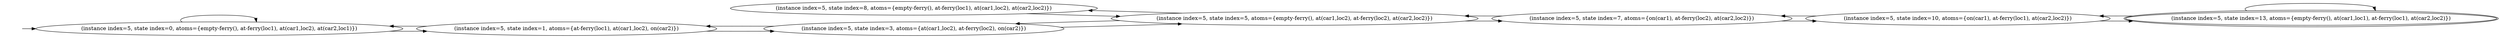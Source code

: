 digraph {
rankdir="LR"
s0[label="(instance index=5, state index=0, atoms={empty-ferry(), at-ferry(loc1), at(car1,loc2), at(car2,loc1)})"]
s1[label="(instance index=5, state index=1, atoms={at-ferry(loc1), at(car1,loc2), on(car2)})"]
s8[label="(instance index=5, state index=8, atoms={empty-ferry(), at-ferry(loc1), at(car1,loc2), at(car2,loc2)})"]
s3[label="(instance index=5, state index=3, atoms={at(car1,loc2), at-ferry(loc2), on(car2)})"]
s5[label="(instance index=5, state index=5, atoms={empty-ferry(), at(car1,loc2), at-ferry(loc2), at(car2,loc2)})"]
s7[label="(instance index=5, state index=7, atoms={on(car1), at-ferry(loc2), at(car2,loc2)})"]
s10[label="(instance index=5, state index=10, atoms={on(car1), at-ferry(loc1), at(car2,loc2)})"]
s13[peripheries=2,label="(instance index=5, state index=13, atoms={empty-ferry(), at(car1,loc1), at-ferry(loc1), at(car2,loc2)})"]
Dangling [ label = "", style = invis ]
{ rank = same; Dangling }
Dangling -> s0
{ rank = same; s0}
{ rank = same; s1}
{ rank = same; s8,s3}
{ rank = same; s5}
{ rank = same; s7}
{ rank = same; s10}
{ rank = same; s13}
{
s0->s1
s0->s0
}
{
s1->s3
s1->s0
}
{
s8->s5
s3->s5
s3->s1
}
{
s5->s7
s5->s3
s5->s8
}
{
s7->s5
s7->s10
}
{
s10->s7
s10->s13
}
{
s13->s13
s13->s10
}
}
